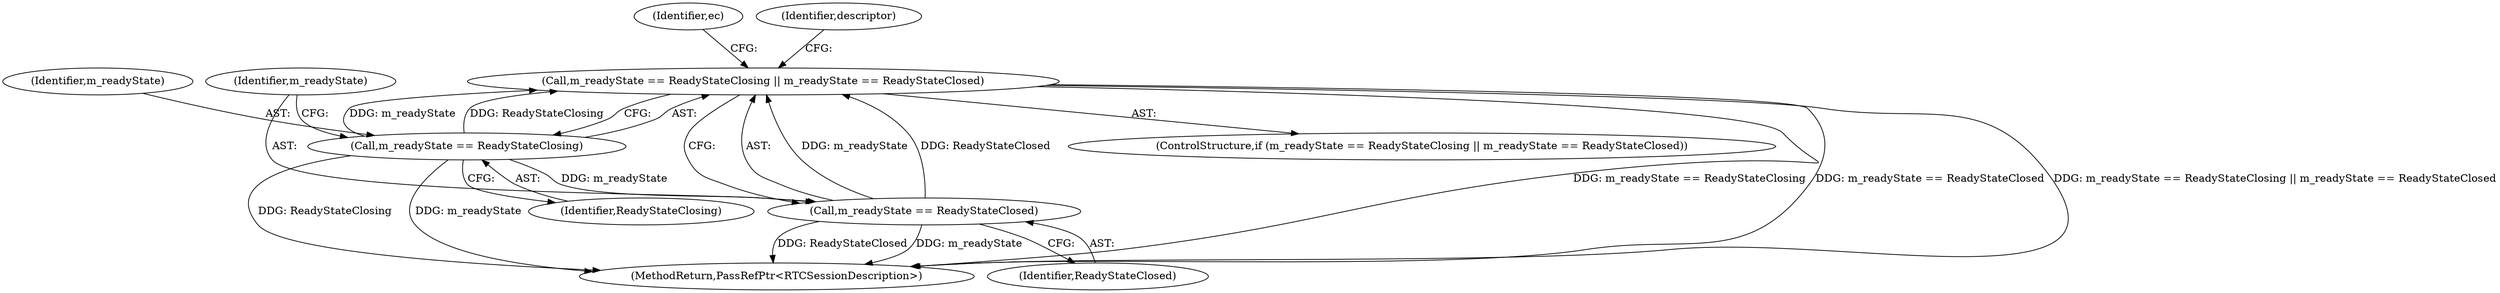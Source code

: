 digraph "1_Chrome_ab5e55ff333def909d025ac45da9ffa0d88a63f2_0@API" {
"1000104" [label="(Call,m_readyState == ReadyStateClosing || m_readyState == ReadyStateClosed)"];
"1000105" [label="(Call,m_readyState == ReadyStateClosing)"];
"1000108" [label="(Call,m_readyState == ReadyStateClosed)"];
"1000133" [label="(MethodReturn,PassRefPtr<RTCSessionDescription>)"];
"1000104" [label="(Call,m_readyState == ReadyStateClosing || m_readyState == ReadyStateClosed)"];
"1000107" [label="(Identifier,ReadyStateClosing)"];
"1000109" [label="(Identifier,m_readyState)"];
"1000110" [label="(Identifier,ReadyStateClosed)"];
"1000105" [label="(Call,m_readyState == ReadyStateClosing)"];
"1000113" [label="(Identifier,ec)"];
"1000103" [label="(ControlStructure,if (m_readyState == ReadyStateClosing || m_readyState == ReadyStateClosed))"];
"1000106" [label="(Identifier,m_readyState)"];
"1000119" [label="(Identifier,descriptor)"];
"1000108" [label="(Call,m_readyState == ReadyStateClosed)"];
"1000104" -> "1000103"  [label="AST: "];
"1000104" -> "1000105"  [label="CFG: "];
"1000104" -> "1000108"  [label="CFG: "];
"1000105" -> "1000104"  [label="AST: "];
"1000108" -> "1000104"  [label="AST: "];
"1000113" -> "1000104"  [label="CFG: "];
"1000119" -> "1000104"  [label="CFG: "];
"1000104" -> "1000133"  [label="DDG: m_readyState == ReadyStateClosed"];
"1000104" -> "1000133"  [label="DDG: m_readyState == ReadyStateClosing || m_readyState == ReadyStateClosed"];
"1000104" -> "1000133"  [label="DDG: m_readyState == ReadyStateClosing"];
"1000105" -> "1000104"  [label="DDG: m_readyState"];
"1000105" -> "1000104"  [label="DDG: ReadyStateClosing"];
"1000108" -> "1000104"  [label="DDG: m_readyState"];
"1000108" -> "1000104"  [label="DDG: ReadyStateClosed"];
"1000105" -> "1000107"  [label="CFG: "];
"1000106" -> "1000105"  [label="AST: "];
"1000107" -> "1000105"  [label="AST: "];
"1000109" -> "1000105"  [label="CFG: "];
"1000105" -> "1000133"  [label="DDG: ReadyStateClosing"];
"1000105" -> "1000133"  [label="DDG: m_readyState"];
"1000105" -> "1000108"  [label="DDG: m_readyState"];
"1000108" -> "1000110"  [label="CFG: "];
"1000109" -> "1000108"  [label="AST: "];
"1000110" -> "1000108"  [label="AST: "];
"1000108" -> "1000133"  [label="DDG: ReadyStateClosed"];
"1000108" -> "1000133"  [label="DDG: m_readyState"];
}
